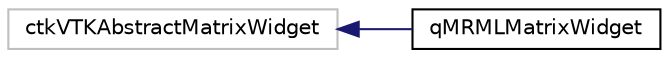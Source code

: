 digraph "Graphical Class Hierarchy"
{
  bgcolor="transparent";
  edge [fontname="Helvetica",fontsize="10",labelfontname="Helvetica",labelfontsize="10"];
  node [fontname="Helvetica",fontsize="10",shape=record];
  rankdir="LR";
  Node988 [label="ctkVTKAbstractMatrixWidget",height=0.2,width=0.4,color="grey75"];
  Node988 -> Node0 [dir="back",color="midnightblue",fontsize="10",style="solid",fontname="Helvetica"];
  Node0 [label="qMRMLMatrixWidget",height=0.2,width=0.4,color="black",URL="$classqMRMLMatrixWidget.html"];
}
